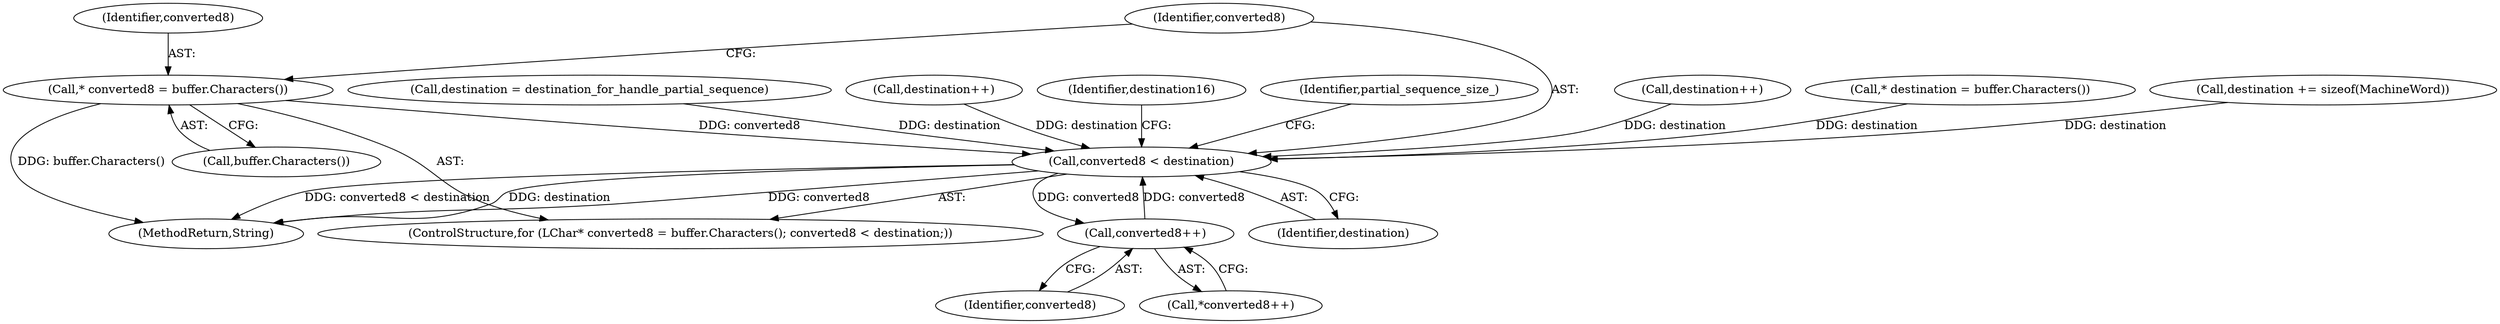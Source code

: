 digraph "0_Chrome_dae5b388b44dae4dc11668dba210bbb92d72d969@pointer" {
"1000322" [label="(Call,* converted8 = buffer.Characters())"];
"1000325" [label="(Call,converted8 < destination)"];
"1000333" [label="(Call,converted8++)"];
"1000324" [label="(Call,buffer.Characters())"];
"1000322" [label="(Call,* converted8 = buffer.Characters())"];
"1000331" [label="(Identifier,destination16)"];
"1000327" [label="(Identifier,destination)"];
"1000161" [label="(Call,destination = destination_for_handle_partial_sequence)"];
"1000303" [label="(Call,destination++)"];
"1000326" [label="(Identifier,converted8)"];
"1000323" [label="(Identifier,converted8)"];
"1000325" [label="(Call,converted8 < destination)"];
"1000132" [label="(Call,* destination = buffer.Characters())"];
"1000205" [label="(Call,destination += sizeof(MachineWord))"];
"1000334" [label="(Identifier,converted8)"];
"1000320" [label="(ControlStructure,for (LChar* converted8 = buffer.Characters(); converted8 < destination;))"];
"1000333" [label="(Call,converted8++)"];
"1000509" [label="(MethodReturn,String)"];
"1000338" [label="(Identifier,partial_sequence_size_)"];
"1000222" [label="(Call,destination++)"];
"1000332" [label="(Call,*converted8++)"];
"1000322" -> "1000320"  [label="AST: "];
"1000322" -> "1000324"  [label="CFG: "];
"1000323" -> "1000322"  [label="AST: "];
"1000324" -> "1000322"  [label="AST: "];
"1000326" -> "1000322"  [label="CFG: "];
"1000322" -> "1000509"  [label="DDG: buffer.Characters()"];
"1000322" -> "1000325"  [label="DDG: converted8"];
"1000325" -> "1000320"  [label="AST: "];
"1000325" -> "1000327"  [label="CFG: "];
"1000326" -> "1000325"  [label="AST: "];
"1000327" -> "1000325"  [label="AST: "];
"1000331" -> "1000325"  [label="CFG: "];
"1000338" -> "1000325"  [label="CFG: "];
"1000325" -> "1000509"  [label="DDG: converted8"];
"1000325" -> "1000509"  [label="DDG: converted8 < destination"];
"1000325" -> "1000509"  [label="DDG: destination"];
"1000333" -> "1000325"  [label="DDG: converted8"];
"1000222" -> "1000325"  [label="DDG: destination"];
"1000303" -> "1000325"  [label="DDG: destination"];
"1000205" -> "1000325"  [label="DDG: destination"];
"1000132" -> "1000325"  [label="DDG: destination"];
"1000161" -> "1000325"  [label="DDG: destination"];
"1000325" -> "1000333"  [label="DDG: converted8"];
"1000333" -> "1000332"  [label="AST: "];
"1000333" -> "1000334"  [label="CFG: "];
"1000334" -> "1000333"  [label="AST: "];
"1000332" -> "1000333"  [label="CFG: "];
}

